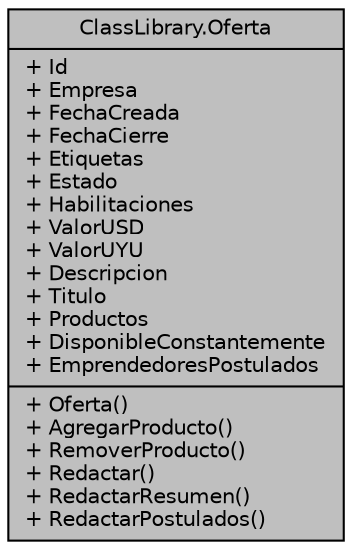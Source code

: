 digraph "ClassLibrary.Oferta"
{
 // INTERACTIVE_SVG=YES
 // LATEX_PDF_SIZE
  edge [fontname="Helvetica",fontsize="10",labelfontname="Helvetica",labelfontsize="10"];
  node [fontname="Helvetica",fontsize="10",shape=record];
  Node1 [label="{ClassLibrary.Oferta\n|+ Id\l+ Empresa\l+ FechaCreada\l+ FechaCierre\l+ Etiquetas\l+ Estado\l+ Habilitaciones\l+ ValorUSD\l+ ValorUYU\l+ Descripcion\l+ Titulo\l+ Productos\l+ DisponibleConstantemente\l+ EmprendedoresPostulados\l|+ Oferta()\l+ AgregarProducto()\l+ RemoverProducto()\l+ Redactar()\l+ RedactarResumen()\l+ RedactarPostulados()\l}",height=0.2,width=0.4,color="black", fillcolor="grey75", style="filled", fontcolor="black",tooltip="Patrones y principios aplicados: Principio EXPERT: ya que se le asignaron sus responsabilidades en su..."];
}
